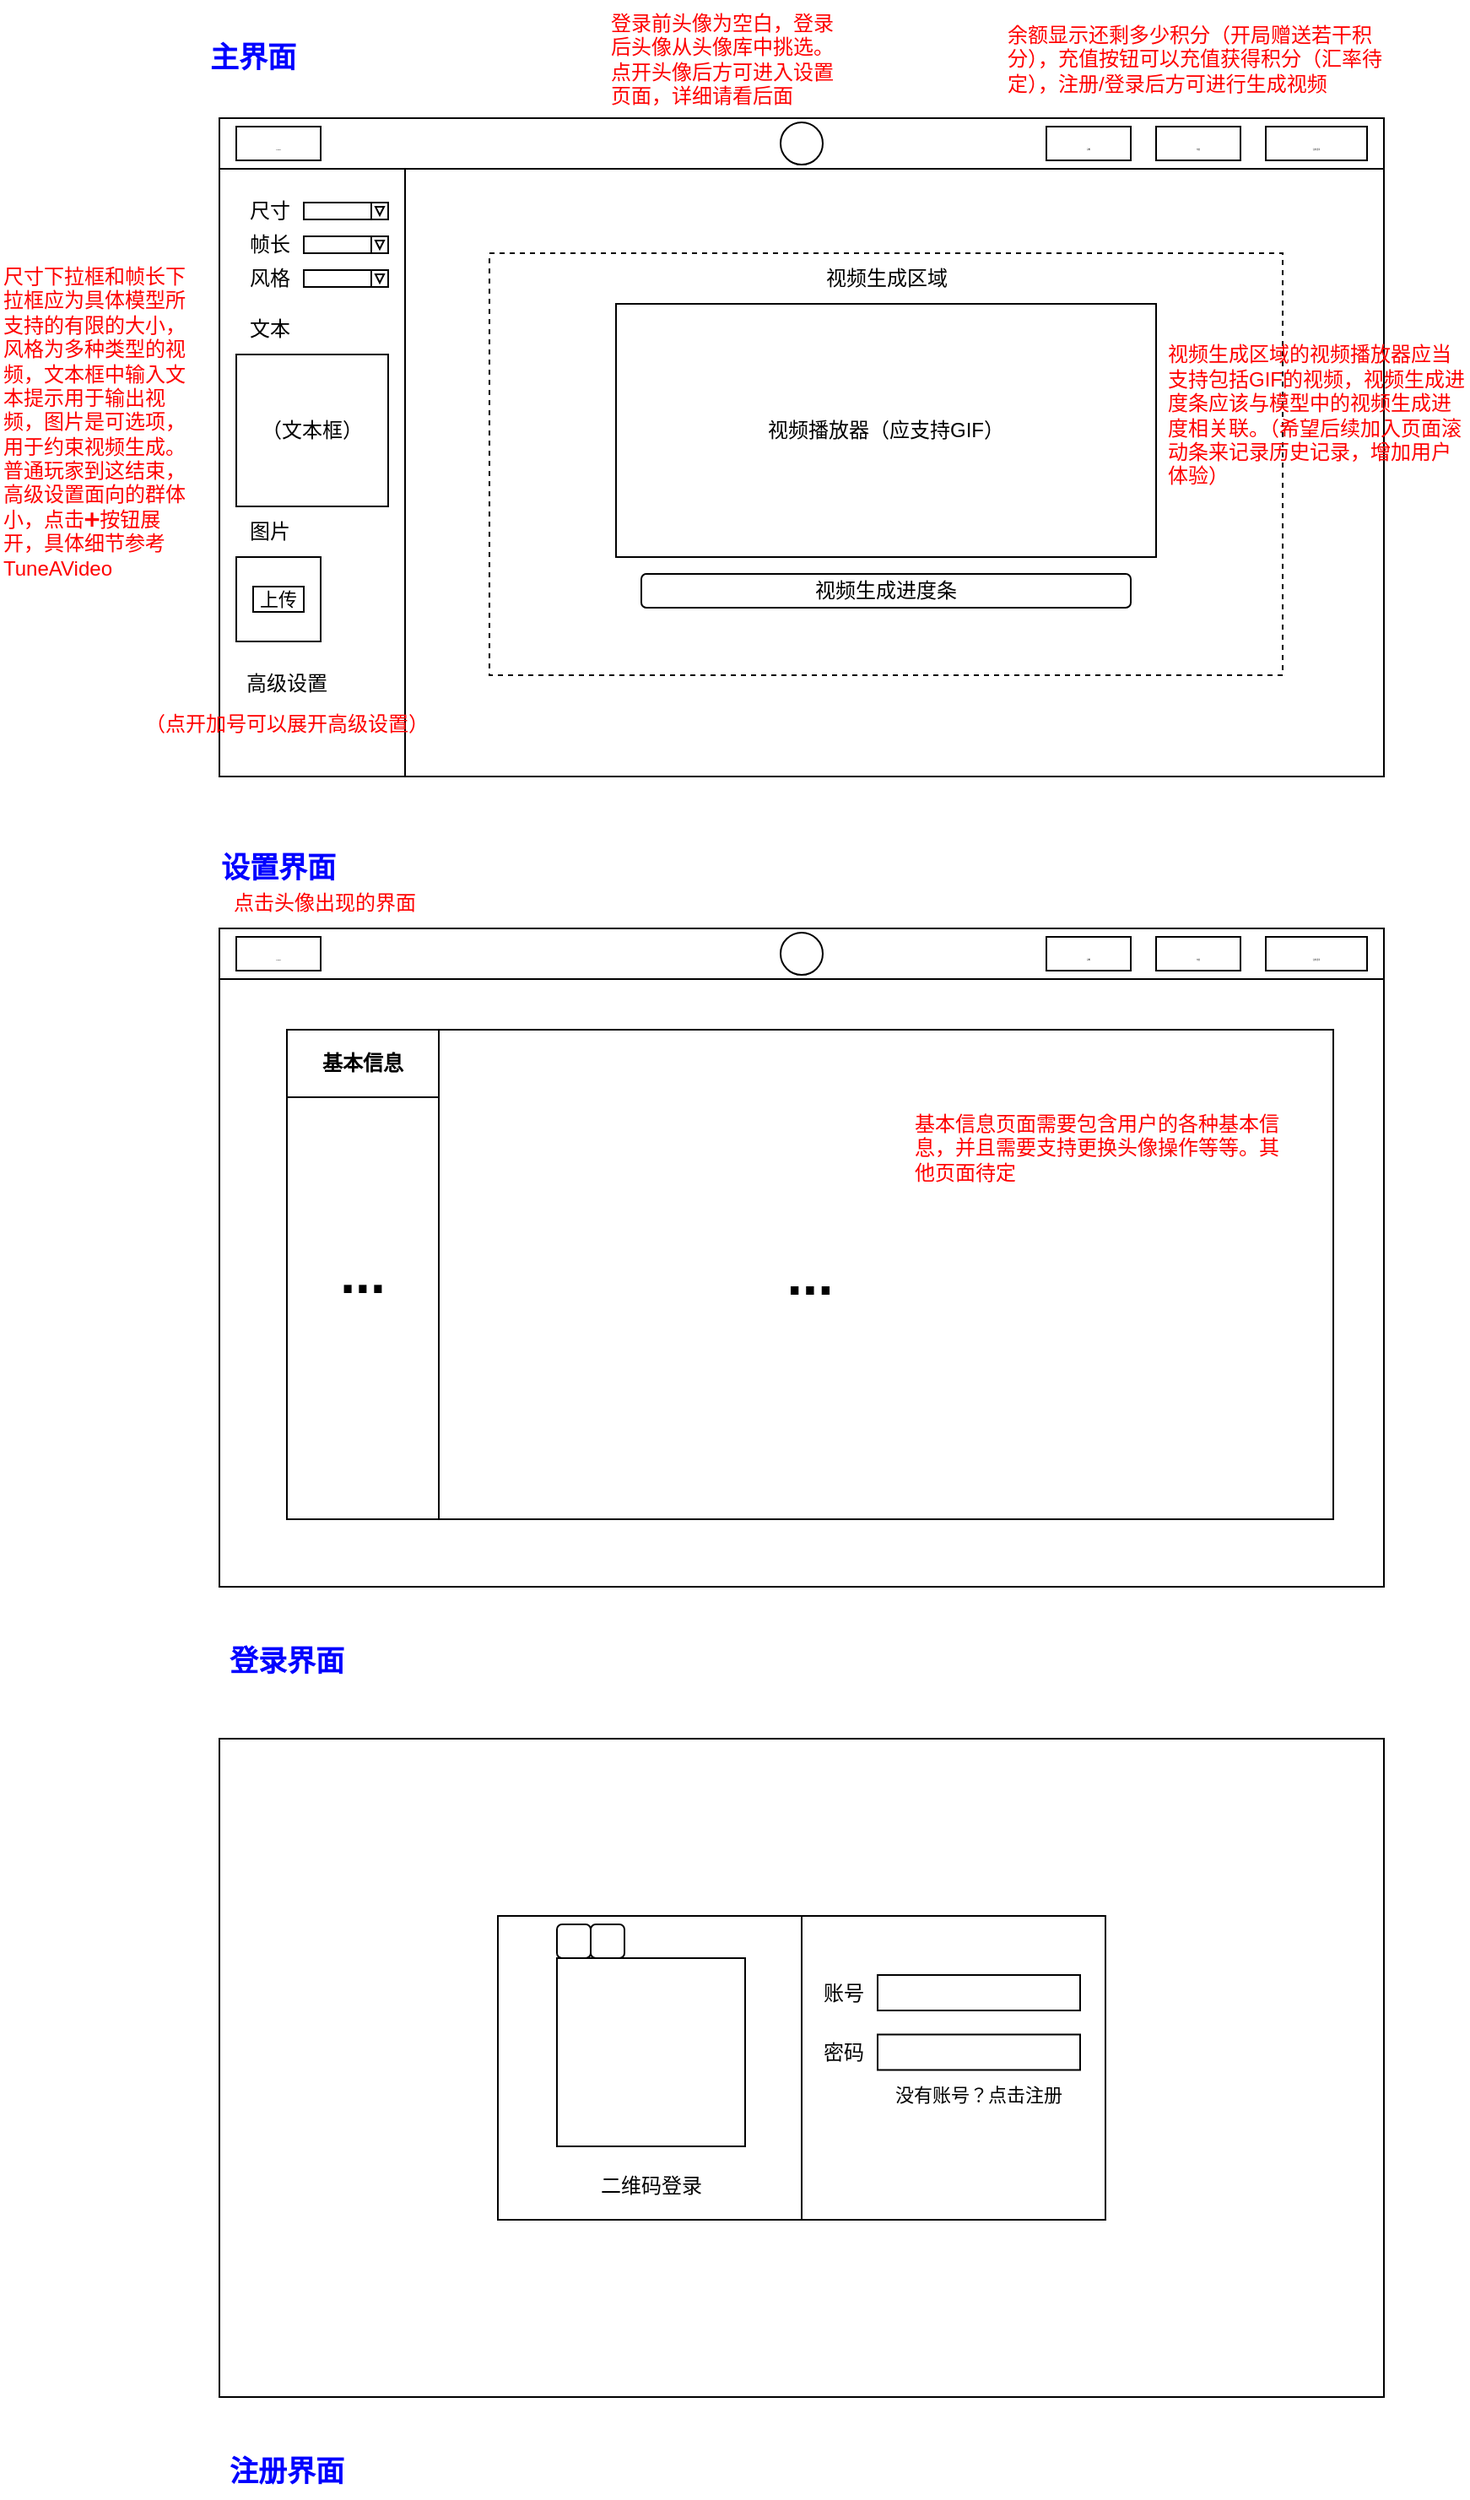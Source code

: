 <mxfile version="21.6.2" type="github">
  <diagram name="第 1 页" id="0Yfzo06Rg9hAzA8gX3MO">
    <mxGraphModel dx="1525" dy="425" grid="1" gridSize="10" guides="1" tooltips="1" connect="1" arrows="1" fold="1" page="1" pageScale="1" pageWidth="827" pageHeight="1169" math="0" shadow="0">
      <root>
        <mxCell id="0" />
        <mxCell id="1" parent="0" />
        <mxCell id="ZgjSSMT6cTCHtLDz8DOs-2" value="" style="rounded=0;whiteSpace=wrap;html=1;" parent="1" vertex="1">
          <mxGeometry x="80" y="80" width="690" height="390" as="geometry" />
        </mxCell>
        <mxCell id="ZgjSSMT6cTCHtLDz8DOs-4" value="" style="rounded=0;whiteSpace=wrap;html=1;" parent="1" vertex="1">
          <mxGeometry x="80" y="110" width="110" height="360" as="geometry" />
        </mxCell>
        <mxCell id="ZgjSSMT6cTCHtLDz8DOs-6" value="" style="rounded=0;whiteSpace=wrap;html=1;dashed=1;" parent="1" vertex="1">
          <mxGeometry x="240" y="160" width="470" height="250" as="geometry" />
        </mxCell>
        <mxCell id="ZgjSSMT6cTCHtLDz8DOs-7" value="视频播放器（应支持GIF）" style="rounded=0;whiteSpace=wrap;html=1;" parent="1" vertex="1">
          <mxGeometry x="315" y="190" width="320" height="150" as="geometry" />
        </mxCell>
        <mxCell id="ZgjSSMT6cTCHtLDz8DOs-8" value="视频生成进度条" style="rounded=1;whiteSpace=wrap;html=1;" parent="1" vertex="1">
          <mxGeometry x="330" y="350" width="290" height="20" as="geometry" />
        </mxCell>
        <mxCell id="ZgjSSMT6cTCHtLDz8DOs-16" value="尺寸" style="text;html=1;strokeColor=none;fillColor=none;align=center;verticalAlign=middle;whiteSpace=wrap;rounded=0;" parent="1" vertex="1">
          <mxGeometry x="80" y="120" width="60" height="30" as="geometry" />
        </mxCell>
        <mxCell id="ZgjSSMT6cTCHtLDz8DOs-22" value="" style="group" parent="1" vertex="1" connectable="0">
          <mxGeometry x="130" y="130" width="50" height="10" as="geometry" />
        </mxCell>
        <mxCell id="ZgjSSMT6cTCHtLDz8DOs-17" value="" style="rounded=0;whiteSpace=wrap;html=1;" parent="ZgjSSMT6cTCHtLDz8DOs-22" vertex="1">
          <mxGeometry width="50" height="10" as="geometry" />
        </mxCell>
        <mxCell id="ZgjSSMT6cTCHtLDz8DOs-19" value="" style="whiteSpace=wrap;html=1;aspect=fixed;" parent="ZgjSSMT6cTCHtLDz8DOs-22" vertex="1">
          <mxGeometry x="40" width="10" height="10" as="geometry" />
        </mxCell>
        <mxCell id="ZgjSSMT6cTCHtLDz8DOs-20" value="" style="triangle;whiteSpace=wrap;html=1;rotation=90;" parent="ZgjSSMT6cTCHtLDz8DOs-22" vertex="1">
          <mxGeometry x="42.5" y="2.5" width="5" height="5" as="geometry" />
        </mxCell>
        <mxCell id="ZgjSSMT6cTCHtLDz8DOs-23" value="风格" style="text;html=1;strokeColor=none;fillColor=none;align=center;verticalAlign=middle;whiteSpace=wrap;rounded=0;" parent="1" vertex="1">
          <mxGeometry x="80" y="160" width="60" height="30" as="geometry" />
        </mxCell>
        <mxCell id="ZgjSSMT6cTCHtLDz8DOs-24" value="" style="group" parent="1" vertex="1" connectable="0">
          <mxGeometry x="130" y="170" width="50" height="10" as="geometry" />
        </mxCell>
        <mxCell id="ZgjSSMT6cTCHtLDz8DOs-25" value="" style="rounded=0;whiteSpace=wrap;html=1;" parent="ZgjSSMT6cTCHtLDz8DOs-24" vertex="1">
          <mxGeometry width="50" height="10" as="geometry" />
        </mxCell>
        <mxCell id="ZgjSSMT6cTCHtLDz8DOs-26" value="" style="whiteSpace=wrap;html=1;aspect=fixed;" parent="ZgjSSMT6cTCHtLDz8DOs-24" vertex="1">
          <mxGeometry x="40" width="10" height="10" as="geometry" />
        </mxCell>
        <mxCell id="ZgjSSMT6cTCHtLDz8DOs-27" value="" style="triangle;whiteSpace=wrap;html=1;rotation=90;" parent="ZgjSSMT6cTCHtLDz8DOs-24" vertex="1">
          <mxGeometry x="42.5" y="2.5" width="5" height="5" as="geometry" />
        </mxCell>
        <mxCell id="ZgjSSMT6cTCHtLDz8DOs-28" value="文本" style="text;html=1;strokeColor=none;fillColor=none;align=center;verticalAlign=middle;whiteSpace=wrap;rounded=0;" parent="1" vertex="1">
          <mxGeometry x="80" y="190" width="60" height="30" as="geometry" />
        </mxCell>
        <mxCell id="ZgjSSMT6cTCHtLDz8DOs-29" value="（文本框）" style="whiteSpace=wrap;html=1;aspect=fixed;" parent="1" vertex="1">
          <mxGeometry x="90" y="220" width="90" height="90" as="geometry" />
        </mxCell>
        <mxCell id="ZgjSSMT6cTCHtLDz8DOs-30" value="图片" style="text;html=1;strokeColor=none;fillColor=none;align=center;verticalAlign=middle;whiteSpace=wrap;rounded=0;" parent="1" vertex="1">
          <mxGeometry x="80" y="310" width="60" height="30" as="geometry" />
        </mxCell>
        <mxCell id="ZgjSSMT6cTCHtLDz8DOs-31" value="" style="whiteSpace=wrap;html=1;aspect=fixed;" parent="1" vertex="1">
          <mxGeometry x="90" y="340" width="50" height="50" as="geometry" />
        </mxCell>
        <mxCell id="ZgjSSMT6cTCHtLDz8DOs-32" value="&lt;p&gt;&lt;font style=&quot;font-size: 11px;&quot;&gt;上传&lt;/font&gt;&lt;/p&gt;" style="rounded=0;whiteSpace=wrap;html=1;" parent="1" vertex="1">
          <mxGeometry x="100" y="357.5" width="30" height="15" as="geometry" />
        </mxCell>
        <mxCell id="ZgjSSMT6cTCHtLDz8DOs-33" value="高级设置" style="text;html=1;strokeColor=none;fillColor=none;align=center;verticalAlign=middle;whiteSpace=wrap;rounded=0;" parent="1" vertex="1">
          <mxGeometry x="90" y="400" width="60" height="30" as="geometry" />
        </mxCell>
        <mxCell id="ZgjSSMT6cTCHtLDz8DOs-34" value="" style="shape=image;html=1;verticalAlign=top;verticalLabelPosition=bottom;labelBackgroundColor=#ffffff;imageAspect=0;aspect=fixed;image=https://cdn3.iconfinder.com/data/icons/user-interface-169/32/plus-128.png" parent="1" vertex="1">
          <mxGeometry x="80" y="406" width="18" height="18" as="geometry" />
        </mxCell>
        <mxCell id="ZgjSSMT6cTCHtLDz8DOs-35" value="&lt;font color=&quot;#ff0000&quot;&gt;（点开加号可以展开高级设置）&lt;/font&gt;" style="text;html=1;strokeColor=none;fillColor=none;align=center;verticalAlign=middle;whiteSpace=wrap;rounded=0;" parent="1" vertex="1">
          <mxGeometry x="35" y="424" width="170" height="30" as="geometry" />
        </mxCell>
        <mxCell id="ZgjSSMT6cTCHtLDz8DOs-36" value="&lt;font color=&quot;#ff0000&quot;&gt;余额显示还剩多少积分（开局赠送若干积分），充值按钮可以充值获得积分（汇率待定），注册/登录后方可进行生成视频&lt;/font&gt;" style="text;html=1;strokeColor=none;fillColor=none;align=left;verticalAlign=middle;whiteSpace=wrap;rounded=0;" parent="1" vertex="1">
          <mxGeometry x="545" y="10" width="230" height="70" as="geometry" />
        </mxCell>
        <mxCell id="ZgjSSMT6cTCHtLDz8DOs-37" value="&lt;div style=&quot;&quot;&gt;&lt;font color=&quot;#ff0000&quot;&gt;尺寸下拉框和帧长下拉框应为具体模型所支持的有限的大小，风格为多种类型的视频，文本框中输入文本提示用于输出视频，图片是可选项，用于约束视频生成。普通玩家到这结束，高级设置面向的群体小，点击➕按钮展开，具体细节参考TuneAVideo&lt;/font&gt;&lt;/div&gt;" style="text;html=1;strokeColor=none;fillColor=none;align=left;verticalAlign=middle;whiteSpace=wrap;rounded=0;" parent="1" vertex="1">
          <mxGeometry x="-50" y="130" width="110" height="260" as="geometry" />
        </mxCell>
        <mxCell id="ZgjSSMT6cTCHtLDz8DOs-38" value="帧长" style="text;html=1;strokeColor=none;fillColor=none;align=center;verticalAlign=middle;whiteSpace=wrap;rounded=0;" parent="1" vertex="1">
          <mxGeometry x="80" y="140" width="60" height="30" as="geometry" />
        </mxCell>
        <mxCell id="ZgjSSMT6cTCHtLDz8DOs-39" value="" style="group" parent="1" vertex="1" connectable="0">
          <mxGeometry x="130" y="150" width="50" height="10" as="geometry" />
        </mxCell>
        <mxCell id="ZgjSSMT6cTCHtLDz8DOs-40" value="" style="rounded=0;whiteSpace=wrap;html=1;" parent="ZgjSSMT6cTCHtLDz8DOs-39" vertex="1">
          <mxGeometry width="50" height="10" as="geometry" />
        </mxCell>
        <mxCell id="ZgjSSMT6cTCHtLDz8DOs-41" value="" style="whiteSpace=wrap;html=1;aspect=fixed;" parent="ZgjSSMT6cTCHtLDz8DOs-39" vertex="1">
          <mxGeometry x="40" width="10" height="10" as="geometry" />
        </mxCell>
        <mxCell id="ZgjSSMT6cTCHtLDz8DOs-42" value="" style="triangle;whiteSpace=wrap;html=1;rotation=90;" parent="ZgjSSMT6cTCHtLDz8DOs-39" vertex="1">
          <mxGeometry x="42.5" y="2.5" width="5" height="5" as="geometry" />
        </mxCell>
        <mxCell id="ZgjSSMT6cTCHtLDz8DOs-44" value="视频生成区域" style="text;html=1;strokeColor=none;fillColor=none;align=center;verticalAlign=middle;whiteSpace=wrap;rounded=0;" parent="1" vertex="1">
          <mxGeometry x="437.5" y="160" width="75" height="30" as="geometry" />
        </mxCell>
        <mxCell id="ZgjSSMT6cTCHtLDz8DOs-45" value="&lt;font color=&quot;#ff0000&quot;&gt;视频生成区域的视频播放器应当支持包括GIF的视频，视频生成进度条应该与模型中的视频生成进度相关联。（希望后续加入页面滚动条来记录历史记录，增加用户体验）&lt;/font&gt;" style="text;html=1;strokeColor=none;fillColor=none;align=left;verticalAlign=middle;whiteSpace=wrap;rounded=0;" parent="1" vertex="1">
          <mxGeometry x="640" y="170" width="180" height="172" as="geometry" />
        </mxCell>
        <mxCell id="ZgjSSMT6cTCHtLDz8DOs-47" value="&lt;font color=&quot;#ff0000&quot;&gt;登录前头像为空白，登录后头像从头像库中挑选。点开头像后方可进入设置页面，详细请看后面&lt;/font&gt;" style="text;html=1;strokeColor=none;fillColor=none;align=left;verticalAlign=middle;whiteSpace=wrap;rounded=0;" parent="1" vertex="1">
          <mxGeometry x="310" y="20" width="140" height="50" as="geometry" />
        </mxCell>
        <mxCell id="XpuTqxb-VDtBdwR817ZW-1" value="" style="rounded=0;whiteSpace=wrap;html=1;" vertex="1" parent="1">
          <mxGeometry x="80" y="560" width="690" height="390" as="geometry" />
        </mxCell>
        <mxCell id="XpuTqxb-VDtBdwR817ZW-2" value="" style="group" vertex="1" connectable="0" parent="1">
          <mxGeometry x="80" y="80" width="690" height="30" as="geometry" />
        </mxCell>
        <mxCell id="ZgjSSMT6cTCHtLDz8DOs-3" value="" style="rounded=0;whiteSpace=wrap;html=1;" parent="XpuTqxb-VDtBdwR817ZW-2" vertex="1">
          <mxGeometry width="690" height="30" as="geometry" />
        </mxCell>
        <mxCell id="ZgjSSMT6cTCHtLDz8DOs-11" value="&lt;font style=&quot;font-size: 1px;&quot;&gt;LOGO&lt;/font&gt;" style="rounded=0;whiteSpace=wrap;html=1;" parent="XpuTqxb-VDtBdwR817ZW-2" vertex="1">
          <mxGeometry x="10" y="5" width="50" height="20" as="geometry" />
        </mxCell>
        <mxCell id="ZgjSSMT6cTCHtLDz8DOs-13" value="&lt;font style=&quot;font-size: 1px;&quot;&gt;充值&lt;/font&gt;" style="rounded=0;whiteSpace=wrap;html=1;" parent="XpuTqxb-VDtBdwR817ZW-2" vertex="1">
          <mxGeometry x="555" y="5" width="50" height="20" as="geometry" />
        </mxCell>
        <mxCell id="ZgjSSMT6cTCHtLDz8DOs-14" value="&lt;span style=&quot;font-size: 1px;&quot;&gt;余额&lt;/span&gt;" style="rounded=0;whiteSpace=wrap;html=1;" parent="XpuTqxb-VDtBdwR817ZW-2" vertex="1">
          <mxGeometry x="490" y="5" width="50" height="20" as="geometry" />
        </mxCell>
        <mxCell id="ZgjSSMT6cTCHtLDz8DOs-15" value="&lt;span style=&quot;font-size: 1px;&quot;&gt;注册/登录&lt;/span&gt;" style="rounded=0;whiteSpace=wrap;html=1;" parent="XpuTqxb-VDtBdwR817ZW-2" vertex="1">
          <mxGeometry x="620" y="5" width="60" height="20" as="geometry" />
        </mxCell>
        <mxCell id="ZgjSSMT6cTCHtLDz8DOs-46" value="" style="ellipse;whiteSpace=wrap;html=1;aspect=fixed;" parent="XpuTqxb-VDtBdwR817ZW-2" vertex="1">
          <mxGeometry x="332.5" y="2.5" width="25" height="25" as="geometry" />
        </mxCell>
        <mxCell id="XpuTqxb-VDtBdwR817ZW-3" value="" style="group" vertex="1" connectable="0" parent="1">
          <mxGeometry x="80" y="560" width="690" height="30" as="geometry" />
        </mxCell>
        <mxCell id="XpuTqxb-VDtBdwR817ZW-4" value="" style="rounded=0;whiteSpace=wrap;html=1;" vertex="1" parent="XpuTqxb-VDtBdwR817ZW-3">
          <mxGeometry width="690" height="30" as="geometry" />
        </mxCell>
        <mxCell id="XpuTqxb-VDtBdwR817ZW-5" value="&lt;font style=&quot;font-size: 1px;&quot;&gt;LOGO&lt;/font&gt;" style="rounded=0;whiteSpace=wrap;html=1;" vertex="1" parent="XpuTqxb-VDtBdwR817ZW-3">
          <mxGeometry x="10" y="5" width="50" height="20" as="geometry" />
        </mxCell>
        <mxCell id="XpuTqxb-VDtBdwR817ZW-6" value="&lt;font style=&quot;font-size: 1px;&quot;&gt;充值&lt;/font&gt;" style="rounded=0;whiteSpace=wrap;html=1;" vertex="1" parent="XpuTqxb-VDtBdwR817ZW-3">
          <mxGeometry x="555" y="5" width="50" height="20" as="geometry" />
        </mxCell>
        <mxCell id="XpuTqxb-VDtBdwR817ZW-7" value="&lt;span style=&quot;font-size: 1px;&quot;&gt;余额&lt;/span&gt;" style="rounded=0;whiteSpace=wrap;html=1;" vertex="1" parent="XpuTqxb-VDtBdwR817ZW-3">
          <mxGeometry x="490" y="5" width="50" height="20" as="geometry" />
        </mxCell>
        <mxCell id="XpuTqxb-VDtBdwR817ZW-8" value="&lt;span style=&quot;font-size: 1px;&quot;&gt;注册/登录&lt;/span&gt;" style="rounded=0;whiteSpace=wrap;html=1;" vertex="1" parent="XpuTqxb-VDtBdwR817ZW-3">
          <mxGeometry x="620" y="5" width="60" height="20" as="geometry" />
        </mxCell>
        <mxCell id="XpuTqxb-VDtBdwR817ZW-9" value="" style="ellipse;whiteSpace=wrap;html=1;aspect=fixed;" vertex="1" parent="XpuTqxb-VDtBdwR817ZW-3">
          <mxGeometry x="332.5" y="2.5" width="25" height="25" as="geometry" />
        </mxCell>
        <mxCell id="XpuTqxb-VDtBdwR817ZW-11" value="&lt;font style=&quot;font-size: 33px;&quot;&gt;&lt;b&gt;...&lt;/b&gt;&lt;/font&gt;" style="rounded=0;whiteSpace=wrap;html=1;" vertex="1" parent="1">
          <mxGeometry x="120" y="620" width="620" height="290" as="geometry" />
        </mxCell>
        <mxCell id="XpuTqxb-VDtBdwR817ZW-12" value="&lt;font color=&quot;#0000ff&quot; style=&quot;font-size: 17px;&quot;&gt;&lt;b style=&quot;&quot;&gt;主界面&lt;/b&gt;&lt;/font&gt;" style="text;html=1;strokeColor=none;fillColor=none;align=center;verticalAlign=middle;whiteSpace=wrap;rounded=0;" vertex="1" parent="1">
          <mxGeometry x="70" y="30" width="60" height="30" as="geometry" />
        </mxCell>
        <mxCell id="XpuTqxb-VDtBdwR817ZW-13" value="&lt;font color=&quot;#0000ff&quot;&gt;&lt;span style=&quot;font-size: 17px;&quot;&gt;&lt;b&gt;设置界面&lt;/b&gt;&lt;/span&gt;&lt;/font&gt;" style="text;html=1;strokeColor=none;fillColor=none;align=center;verticalAlign=middle;whiteSpace=wrap;rounded=0;" vertex="1" parent="1">
          <mxGeometry x="70" y="510" width="90" height="30" as="geometry" />
        </mxCell>
        <mxCell id="XpuTqxb-VDtBdwR817ZW-14" value="&lt;font color=&quot;#ff0000&quot;&gt;点击头像出现的界面&lt;/font&gt;" style="text;html=1;strokeColor=none;fillColor=none;align=center;verticalAlign=middle;whiteSpace=wrap;rounded=0;" vertex="1" parent="1">
          <mxGeometry x="80" y="530" width="125" height="30" as="geometry" />
        </mxCell>
        <mxCell id="XpuTqxb-VDtBdwR817ZW-15" value="&lt;b&gt;&lt;font style=&quot;font-size: 32px;&quot;&gt;...&lt;/font&gt;&lt;/b&gt;" style="rounded=0;whiteSpace=wrap;html=1;" vertex="1" parent="1">
          <mxGeometry x="120" y="620" width="90" height="290" as="geometry" />
        </mxCell>
        <mxCell id="XpuTqxb-VDtBdwR817ZW-16" value="&lt;b&gt;基本信息&lt;/b&gt;" style="rounded=0;whiteSpace=wrap;html=1;" vertex="1" parent="1">
          <mxGeometry x="120" y="620" width="90" height="40" as="geometry" />
        </mxCell>
        <mxCell id="XpuTqxb-VDtBdwR817ZW-17" value="&lt;font color=&quot;#ff0000&quot;&gt;基本信息页面需要包含用户的各种基本信息，并且需要支持更换头像操作等等。其他页面待定&lt;/font&gt;" style="text;html=1;strokeColor=none;fillColor=none;align=left;verticalAlign=middle;whiteSpace=wrap;rounded=0;" vertex="1" parent="1">
          <mxGeometry x="490" y="660" width="220" height="60" as="geometry" />
        </mxCell>
        <mxCell id="XpuTqxb-VDtBdwR817ZW-18" value="&lt;font color=&quot;#0000ff&quot;&gt;&lt;span style=&quot;font-size: 17px;&quot;&gt;&lt;b&gt;登录界面&lt;/b&gt;&lt;/span&gt;&lt;/font&gt;" style="text;html=1;strokeColor=none;fillColor=none;align=center;verticalAlign=middle;whiteSpace=wrap;rounded=0;" vertex="1" parent="1">
          <mxGeometry x="75" y="980" width="90" height="30" as="geometry" />
        </mxCell>
        <mxCell id="XpuTqxb-VDtBdwR817ZW-20" value="" style="rounded=0;whiteSpace=wrap;html=1;" vertex="1" parent="1">
          <mxGeometry x="80" y="1040" width="690" height="390" as="geometry" />
        </mxCell>
        <mxCell id="XpuTqxb-VDtBdwR817ZW-21" value="&lt;font color=&quot;#0000ff&quot;&gt;&lt;span style=&quot;font-size: 17px;&quot;&gt;&lt;b&gt;注册界面&lt;/b&gt;&lt;/span&gt;&lt;/font&gt;" style="text;html=1;strokeColor=none;fillColor=none;align=center;verticalAlign=middle;whiteSpace=wrap;rounded=0;" vertex="1" parent="1">
          <mxGeometry x="75" y="1460" width="90" height="30" as="geometry" />
        </mxCell>
        <mxCell id="XpuTqxb-VDtBdwR817ZW-22" value="" style="rounded=0;whiteSpace=wrap;html=1;" vertex="1" parent="1">
          <mxGeometry x="245" y="1145" width="360" height="180" as="geometry" />
        </mxCell>
        <mxCell id="XpuTqxb-VDtBdwR817ZW-23" value="" style="whiteSpace=wrap;html=1;aspect=fixed;" vertex="1" parent="1">
          <mxGeometry x="280" y="1170" width="111.5" height="111.5" as="geometry" />
        </mxCell>
        <mxCell id="XpuTqxb-VDtBdwR817ZW-24" value="" style="endArrow=none;html=1;rounded=0;entryX=0.5;entryY=0;entryDx=0;entryDy=0;exitX=0.5;exitY=1;exitDx=0;exitDy=0;" edge="1" parent="1" source="XpuTqxb-VDtBdwR817ZW-22" target="XpuTqxb-VDtBdwR817ZW-22">
          <mxGeometry width="50" height="50" relative="1" as="geometry">
            <mxPoint x="380" y="1230" as="sourcePoint" />
            <mxPoint x="430" y="1180" as="targetPoint" />
          </mxGeometry>
        </mxCell>
        <mxCell id="XpuTqxb-VDtBdwR817ZW-25" value="二维码登录" style="text;html=1;strokeColor=none;fillColor=none;align=center;verticalAlign=middle;whiteSpace=wrap;rounded=0;" vertex="1" parent="1">
          <mxGeometry x="299.25" y="1290" width="74" height="30" as="geometry" />
        </mxCell>
        <mxCell id="XpuTqxb-VDtBdwR817ZW-27" value="" style="rounded=1;whiteSpace=wrap;html=1;" vertex="1" parent="1">
          <mxGeometry x="280" y="1150" width="20" height="20" as="geometry" />
        </mxCell>
        <mxCell id="XpuTqxb-VDtBdwR817ZW-28" value="" style="rounded=1;whiteSpace=wrap;html=1;" vertex="1" parent="1">
          <mxGeometry x="300" y="1150" width="20" height="20" as="geometry" />
        </mxCell>
        <mxCell id="XpuTqxb-VDtBdwR817ZW-29" value="" style="rounded=0;whiteSpace=wrap;html=1;" vertex="1" parent="1">
          <mxGeometry x="470" y="1180" width="120" height="21" as="geometry" />
        </mxCell>
        <mxCell id="XpuTqxb-VDtBdwR817ZW-30" value="账号" style="text;html=1;strokeColor=none;fillColor=none;align=center;verticalAlign=middle;whiteSpace=wrap;rounded=0;" vertex="1" parent="1">
          <mxGeometry x="420" y="1176" width="60" height="30" as="geometry" />
        </mxCell>
        <mxCell id="XpuTqxb-VDtBdwR817ZW-31" value="密码" style="text;html=1;strokeColor=none;fillColor=none;align=center;verticalAlign=middle;whiteSpace=wrap;rounded=0;" vertex="1" parent="1">
          <mxGeometry x="420" y="1211" width="60" height="30" as="geometry" />
        </mxCell>
        <mxCell id="XpuTqxb-VDtBdwR817ZW-32" value="" style="rounded=0;whiteSpace=wrap;html=1;" vertex="1" parent="1">
          <mxGeometry x="470" y="1215.25" width="120" height="21" as="geometry" />
        </mxCell>
        <mxCell id="XpuTqxb-VDtBdwR817ZW-33" value="&lt;font face=&quot;Times New Roman&quot; style=&quot;font-size: 11px;&quot;&gt;没有账号？点击注册&lt;/font&gt;" style="text;html=1;strokeColor=none;fillColor=none;align=center;verticalAlign=middle;whiteSpace=wrap;rounded=0;" vertex="1" parent="1">
          <mxGeometry x="470" y="1241" width="120" height="19" as="geometry" />
        </mxCell>
      </root>
    </mxGraphModel>
  </diagram>
</mxfile>
